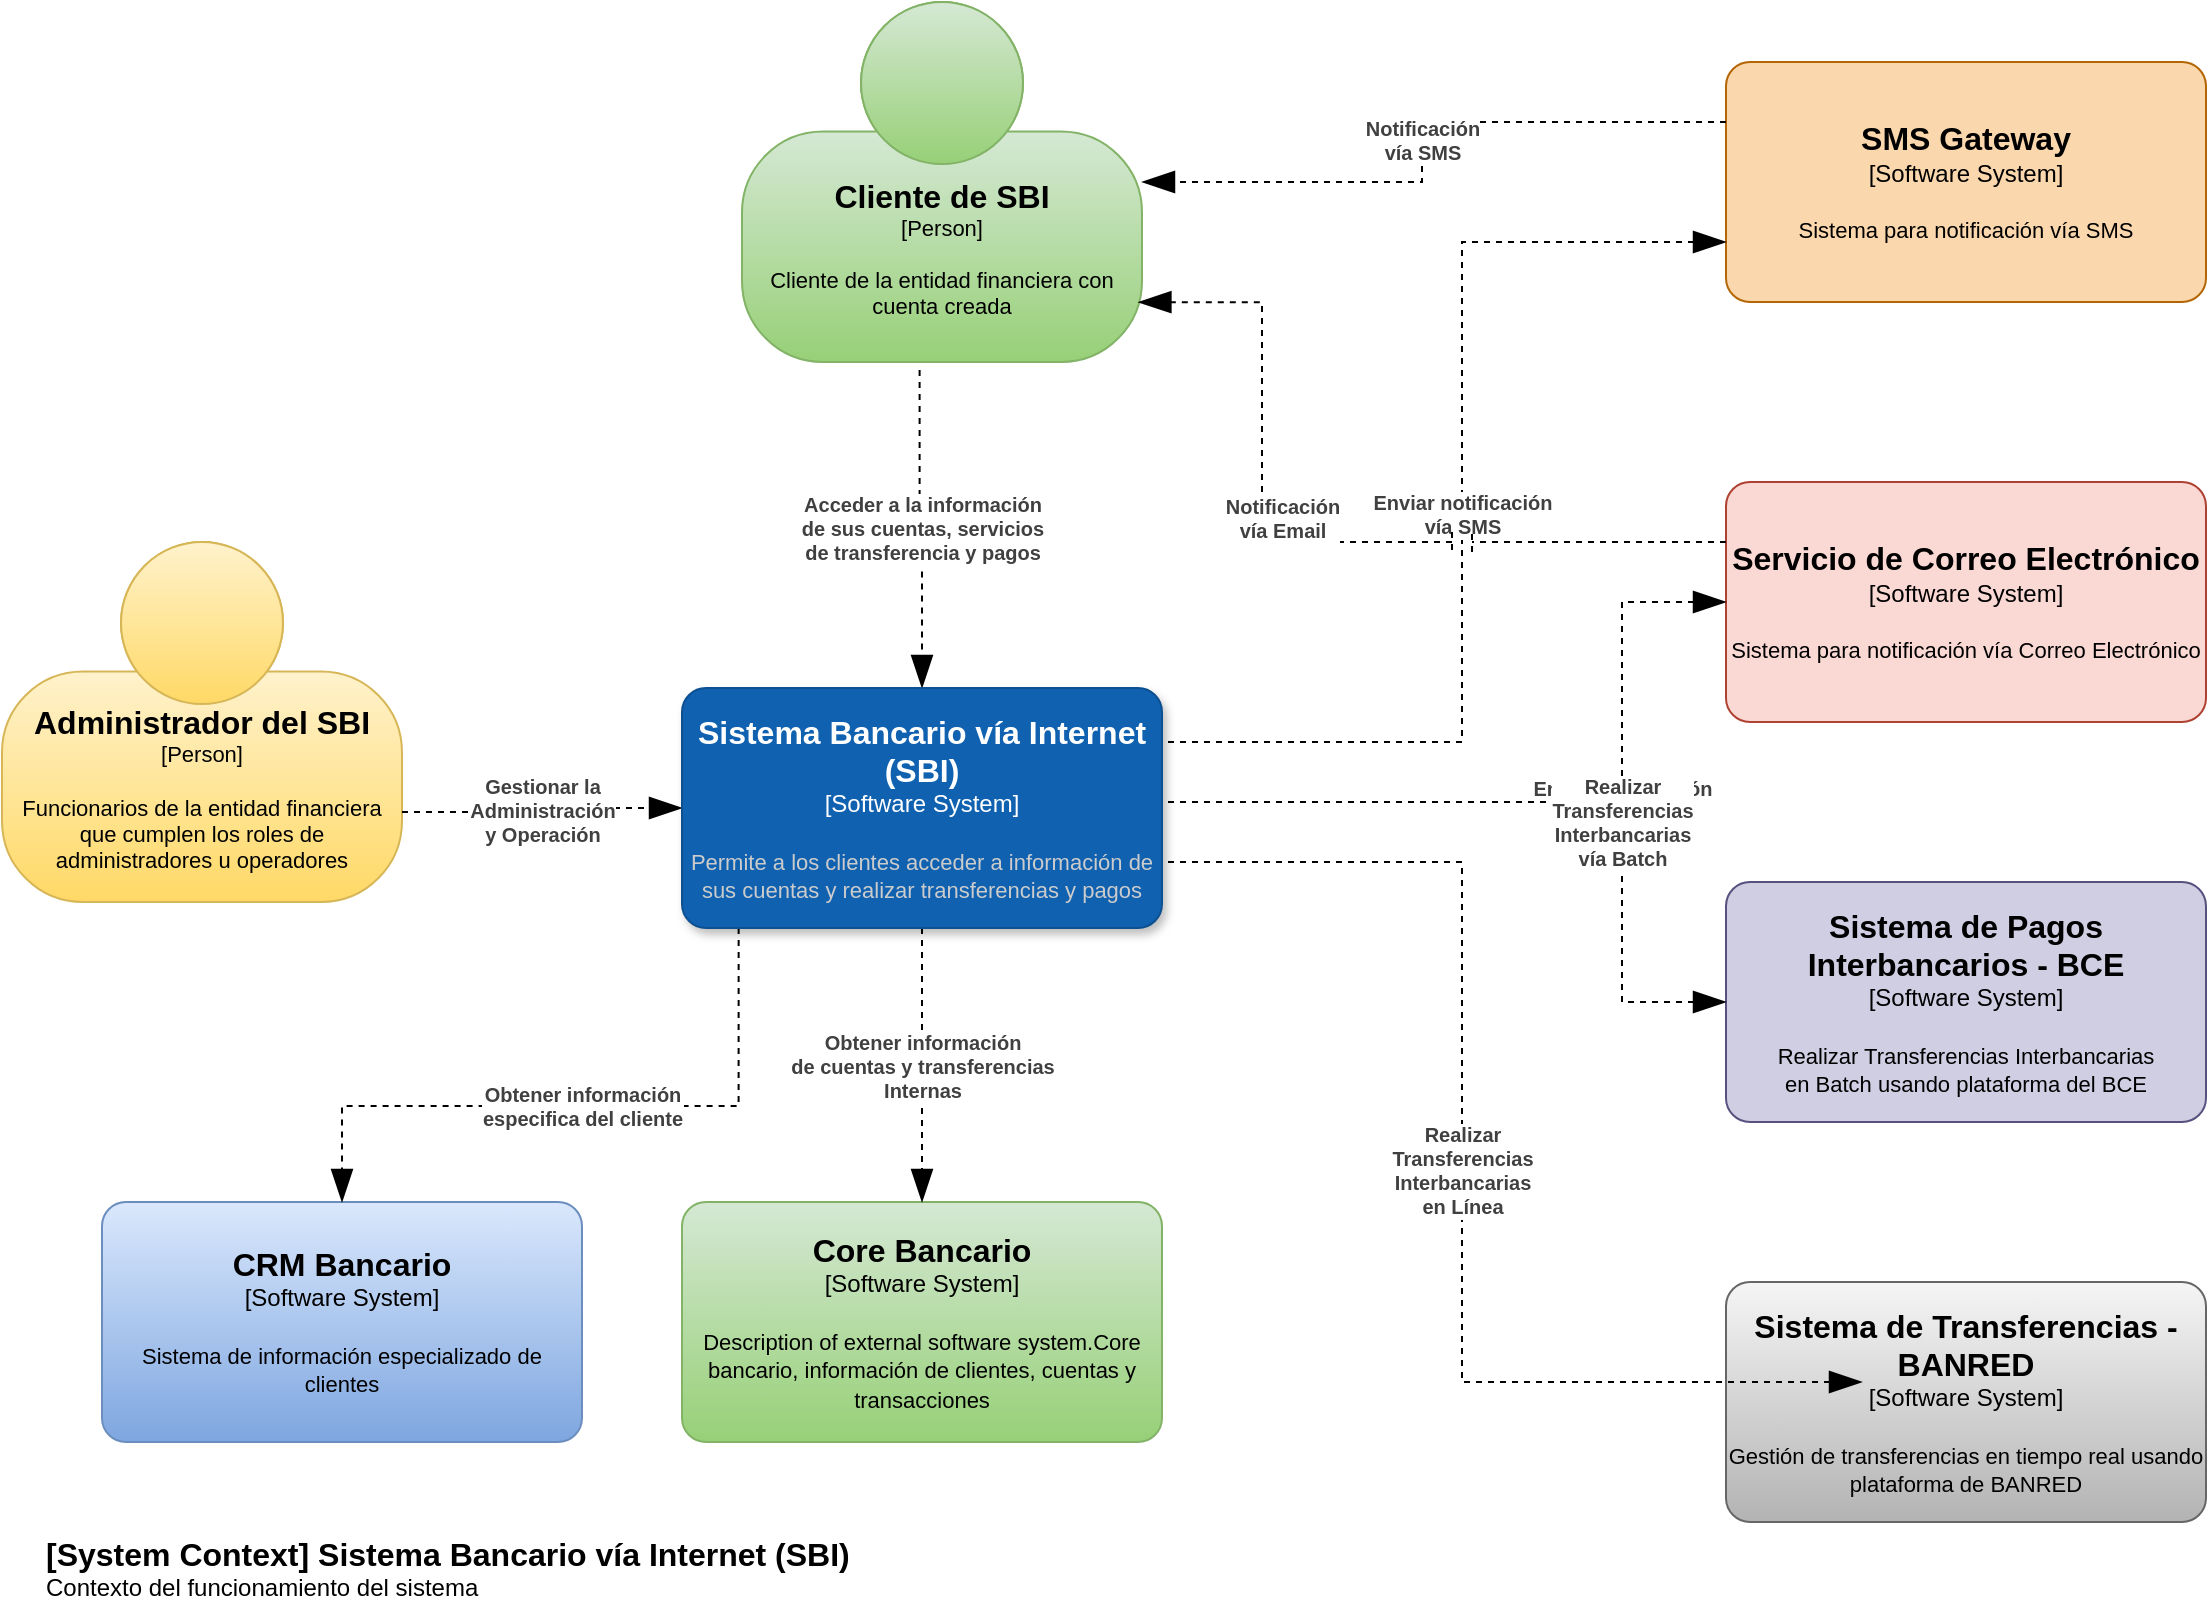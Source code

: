 <mxfile version="28.2.1">
  <diagram id="5kp69Q0G-Fm7u75-InN5" name="Página-1">
    <mxGraphModel dx="2660" dy="1002" grid="1" gridSize="10" guides="1" tooltips="1" connect="1" arrows="1" fold="1" page="1" pageScale="1" pageWidth="1169" pageHeight="827" math="0" shadow="0">
      <root>
        <mxCell id="0" />
        <mxCell id="1" parent="0" />
        <object placeholders="1" c4Name="Cliente de SBI" c4Type="Person" c4Description="Cliente de la entidad financiera con cuenta creada" label="&lt;font style=&quot;font-size: 16px&quot;&gt;&lt;b&gt;%c4Name%&lt;/b&gt;&lt;/font&gt;&lt;div&gt;[%c4Type%]&lt;/div&gt;&lt;br&gt;&lt;div&gt;&lt;font style=&quot;font-size: 11px&quot;&gt;&lt;font&gt;%c4Description%&lt;/font&gt;&lt;/font&gt;&lt;/div&gt;" id="Gt60kAXMN_H7wfqFXC4O-1">
          <mxCell style="html=1;fontSize=11;dashed=0;whiteSpace=wrap;fillColor=#d5e8d4;strokeColor=#82b366;shape=mxgraph.c4.person2;align=center;metaEdit=1;points=[[0.5,0,0],[1,0.5,0],[1,0.75,0],[0.75,1,0],[0.5,1,0],[0.25,1,0],[0,0.75,0],[0,0.5,0]];resizable=0;gradientColor=#97d077;fontColor=default;" parent="1" vertex="1">
            <mxGeometry x="404" y="10" width="200" height="180" as="geometry" />
          </mxCell>
        </object>
        <object placeholders="1" c4Name="Administrador del SBI" c4Type="Person" c4Description="Funcionarios de la entidad financiera que cumplen los roles de administradores u operadores" label="&lt;font style=&quot;font-size: 16px&quot;&gt;&lt;b&gt;%c4Name%&lt;/b&gt;&lt;/font&gt;&lt;div&gt;[%c4Type%]&lt;/div&gt;&lt;br&gt;&lt;div&gt;&lt;font style=&quot;font-size: 11px&quot;&gt;&lt;font&gt;%c4Description%&lt;/font&gt;&lt;/font&gt;&lt;/div&gt;" id="Gt60kAXMN_H7wfqFXC4O-2">
          <mxCell style="html=1;fontSize=11;dashed=0;whiteSpace=wrap;fillColor=#fff2cc;strokeColor=#d6b656;shape=mxgraph.c4.person2;align=center;metaEdit=1;points=[[0.5,0,0],[1,0.5,0],[1,0.75,0],[0.75,1,0],[0.5,1,0],[0.25,1,0],[0,0.75,0],[0,0.5,0]];resizable=0;gradientColor=#ffd966;fontColor=default;" parent="1" vertex="1">
            <mxGeometry x="34" y="280" width="200" height="180" as="geometry" />
          </mxCell>
        </object>
        <object placeholders="1" c4Name="SMS Gateway" c4Type="Software System" c4Description="Sistema para notificación vía SMS" label="&lt;font style=&quot;font-size: 16px&quot;&gt;&lt;b&gt;%c4Name%&lt;/b&gt;&lt;/font&gt;&lt;div&gt;[%c4Type%]&lt;/div&gt;&lt;br&gt;&lt;div&gt;&lt;font style=&quot;font-size: 11px&quot;&gt;&lt;font&gt;%c4Description%&lt;/font&gt;&lt;/font&gt;&lt;/div&gt;" id="Gt60kAXMN_H7wfqFXC4O-4">
          <mxCell style="rounded=1;html=1;labelBackgroundColor=none;fillColor=#fad7ac;align=center;arcSize=10;strokeColor=#b46504;metaEdit=1;resizable=0;points=[[0.25,0,0],[0.5,0,0],[0.75,0,0],[1,0.25,0],[1,0.5,0],[1,0.75,0],[0.75,1,0],[0.5,1,0],[0.25,1,0],[0,0.75,0],[0,0.5,0],[0,0.25,0]];labelBorderColor=none;textShadow=0;whiteSpace=wrap;" parent="1" vertex="1">
            <mxGeometry x="896" y="40" width="240" height="120" as="geometry" />
          </mxCell>
        </object>
        <object placeholders="1" c4Name="Servicio de Correo Electrónico" c4Type="Software System" c4Description="Sistema para notificación vía Correo Electrónico" label="&lt;font style=&quot;font-size: 16px&quot;&gt;&lt;b&gt;%c4Name%&lt;/b&gt;&lt;/font&gt;&lt;div&gt;[%c4Type%]&lt;/div&gt;&lt;br&gt;&lt;div&gt;&lt;font style=&quot;font-size: 11px&quot;&gt;&lt;font&gt;%c4Description%&lt;/font&gt;&lt;/font&gt;&lt;/div&gt;" id="Gt60kAXMN_H7wfqFXC4O-5">
          <mxCell style="rounded=1;whiteSpace=wrap;html=1;labelBackgroundColor=none;fillColor=#fad9d5;align=center;arcSize=10;strokeColor=#ae4132;metaEdit=1;resizable=0;points=[[0.25,0,0],[0.5,0,0],[0.75,0,0],[1,0.25,0],[1,0.5,0],[1,0.75,0],[0.75,1,0],[0.5,1,0],[0.25,1,0],[0,0.75,0],[0,0.5,0],[0,0.25,0]];labelBorderColor=none;textShadow=0;" parent="1" vertex="1">
            <mxGeometry x="896" y="250" width="240" height="120" as="geometry" />
          </mxCell>
        </object>
        <object placeholders="1" c4Name="Sistema de Pagos Interbancarios - BCE" c4Type="Software System" c4Description="Realizar Transferencias Interbancarias&#xa;en Batch usando plataforma del BCE" label="&lt;font style=&quot;font-size: 16px&quot;&gt;&lt;b&gt;%c4Name%&lt;/b&gt;&lt;/font&gt;&lt;div&gt;[%c4Type%]&lt;/div&gt;&lt;br&gt;&lt;div&gt;&lt;font style=&quot;font-size: 11px&quot;&gt;&lt;font&gt;%c4Description%&lt;/font&gt;&lt;/font&gt;&lt;/div&gt;" id="Gt60kAXMN_H7wfqFXC4O-6">
          <mxCell style="rounded=1;whiteSpace=wrap;html=1;labelBackgroundColor=none;fillColor=#d0cee2;align=center;arcSize=10;strokeColor=#56517e;metaEdit=1;resizable=0;points=[[0.25,0,0],[0.5,0,0],[0.75,0,0],[1,0.25,0],[1,0.5,0],[1,0.75,0],[0.75,1,0],[0.5,1,0],[0.25,1,0],[0,0.75,0],[0,0.5,0],[0,0.25,0]];fontColor=default;" parent="1" vertex="1">
            <mxGeometry x="896" y="450" width="240" height="120" as="geometry" />
          </mxCell>
        </object>
        <object placeholders="1" c4Name="CRM Bancario" c4Type="Software System" c4Description="Sistema de información especializado de clientes" label="&lt;font style=&quot;font-size: 16px&quot;&gt;&lt;b&gt;%c4Name%&lt;/b&gt;&lt;/font&gt;&lt;div&gt;[%c4Type%]&lt;/div&gt;&lt;br&gt;&lt;div&gt;&lt;font style=&quot;font-size: 11px&quot;&gt;&lt;font&gt;%c4Description%&lt;/font&gt;&lt;/font&gt;&lt;/div&gt;" id="Gt60kAXMN_H7wfqFXC4O-7">
          <mxCell style="rounded=1;whiteSpace=wrap;html=1;labelBackgroundColor=none;fillColor=#dae8fc;align=center;arcSize=10;strokeColor=#6c8ebf;metaEdit=1;resizable=0;points=[[0.25,0,0],[0.5,0,0],[0.75,0,0],[1,0.25,0],[1,0.5,0],[1,0.75,0],[0.75,1,0],[0.5,1,0],[0.25,1,0],[0,0.75,0],[0,0.5,0],[0,0.25,0]];gradientColor=#7ea6e0;fontColor=default;" parent="1" vertex="1">
            <mxGeometry x="84" y="610" width="240" height="120" as="geometry" />
          </mxCell>
        </object>
        <object placeholders="1" c4Name="Core Bancario" c4Type="Software System" c4Description="Description of external software system.Core bancario, información de clientes, cuentas y transacciones" label="&lt;font style=&quot;font-size: 16px&quot;&gt;&lt;b&gt;%c4Name%&lt;/b&gt;&lt;/font&gt;&lt;div&gt;[%c4Type%]&lt;/div&gt;&lt;br&gt;&lt;div&gt;&lt;font style=&quot;font-size: 11px&quot;&gt;&lt;font&gt;%c4Description%&lt;/font&gt;&lt;/font&gt;&lt;/div&gt;" id="Gt60kAXMN_H7wfqFXC4O-8">
          <mxCell style="rounded=1;whiteSpace=wrap;html=1;labelBackgroundColor=none;fillColor=#d5e8d4;align=center;arcSize=10;strokeColor=#82b366;metaEdit=1;resizable=0;points=[[0.25,0,0],[0.5,0,0],[0.75,0,0],[1,0.25,0],[1,0.5,0],[1,0.75,0],[0.75,1,0],[0.5,1,0],[0.25,1,0],[0,0.75,0],[0,0.5,0],[0,0.25,0]];gradientColor=#97d077;fontColor=default;" parent="1" vertex="1">
            <mxGeometry x="374" y="610" width="240" height="120" as="geometry" />
          </mxCell>
        </object>
        <object placeholders="1" c4Name="Sistema de Transferencias - BANRED" c4Type="Software System" c4Description="Gestión de transferencias en tiempo real usando plataforma de BANRED" label="&lt;font style=&quot;font-size: 16px&quot;&gt;&lt;b&gt;%c4Name%&lt;/b&gt;&lt;/font&gt;&lt;div&gt;[%c4Type%]&lt;/div&gt;&lt;br&gt;&lt;div&gt;&lt;font style=&quot;font-size: 11px&quot;&gt;&lt;font&gt;%c4Description%&lt;/font&gt;&lt;/font&gt;&lt;/div&gt;" id="Gt60kAXMN_H7wfqFXC4O-9">
          <mxCell style="rounded=1;whiteSpace=wrap;html=1;labelBackgroundColor=none;fillColor=#f5f5f5;align=center;arcSize=10;strokeColor=#666666;metaEdit=1;resizable=0;points=[[0.25,0,0],[0.5,0,0],[0.75,0,0],[1,0.25,0],[1,0.5,0],[1,0.75,0],[0.75,1,0],[0.5,1,0],[0.25,1,0],[0,0.75,0],[0,0.5,0],[0,0.25,0]];gradientColor=#b3b3b3;fontColor=default;" parent="1" vertex="1">
            <mxGeometry x="896" y="650" width="240" height="120" as="geometry" />
          </mxCell>
        </object>
        <object placeholders="1" c4Type="Relationship" c4Description="Acceder a la información &#xa;de sus cuentas, servicios &#xa;de transferencia y pagos" label="&lt;div style=&quot;text-align: left&quot;&gt;&lt;div style=&quot;text-align: center&quot;&gt;&lt;b&gt;%c4Description%&lt;/b&gt;&lt;/div&gt;" id="Gt60kAXMN_H7wfqFXC4O-12">
          <mxCell style="endArrow=blockThin;html=1;fontSize=10;fontColor=#404040;strokeWidth=1;endFill=1;strokeColor=light-dark(#000000,#7D7D7D);elbow=vertical;metaEdit=1;endSize=14;startSize=14;jumpStyle=line;jumpSize=10;rounded=0;edgeStyle=orthogonalEdgeStyle;exitX=0.444;exitY=1.022;exitDx=0;exitDy=0;exitPerimeter=0;curved=0;dashed=1;" parent="1" source="Gt60kAXMN_H7wfqFXC4O-1" target="Gt60kAXMN_H7wfqFXC4O-3" edge="1">
            <mxGeometry width="240" relative="1" as="geometry">
              <mxPoint x="324" y="240" as="sourcePoint" />
              <mxPoint x="564" y="240" as="targetPoint" />
            </mxGeometry>
          </mxCell>
        </object>
        <object placeholders="1" c4Type="Relationship" c4Description="Enviar notificación&#xa;vía SMS" label="&lt;div style=&quot;text-align: left&quot;&gt;&lt;div style=&quot;text-align: center&quot;&gt;&lt;b&gt;%c4Description%&lt;/b&gt;&lt;/div&gt;" id="Gt60kAXMN_H7wfqFXC4O-13">
          <mxCell style="endArrow=blockThin;html=1;fontSize=10;fontColor=#404040;strokeWidth=1;endFill=1;strokeColor=light-dark(#000000,#7D7D7D);elbow=vertical;metaEdit=1;endSize=14;startSize=14;jumpStyle=line;jumpSize=10;rounded=0;edgeStyle=orthogonalEdgeStyle;entryX=0;entryY=0.75;entryDx=0;entryDy=0;entryPerimeter=0;exitX=1;exitY=0.25;exitDx=0;exitDy=0;exitPerimeter=0;dashed=1;align=center;verticalAlign=middle;fontFamily=Helvetica;labelBackgroundColor=default;curved=0;" parent="1" source="Gt60kAXMN_H7wfqFXC4O-3" target="Gt60kAXMN_H7wfqFXC4O-4" edge="1">
            <mxGeometry width="240" relative="1" as="geometry">
              <mxPoint x="664" y="330" as="sourcePoint" />
              <mxPoint x="1154" y="-10" as="targetPoint" />
              <Array as="points">
                <mxPoint x="764" y="380" />
                <mxPoint x="764" y="130" />
              </Array>
            </mxGeometry>
          </mxCell>
        </object>
        <object placeholders="1" c4Type="Relationship" c4Description="Enviar notificación&#xa;vía Email" label="&lt;div style=&quot;text-align: left&quot;&gt;&lt;div style=&quot;text-align: center&quot;&gt;&lt;b&gt;%c4Description%&lt;/b&gt;&lt;/div&gt;" id="Gt60kAXMN_H7wfqFXC4O-14">
          <mxCell style="endArrow=blockThin;html=1;fontSize=10;fontColor=#404040;strokeWidth=1;endFill=1;strokeColor=light-dark(#000000,#7D7D7D);elbow=vertical;metaEdit=1;endSize=14;startSize=14;jumpStyle=line;jumpSize=10;rounded=0;edgeStyle=orthogonalEdgeStyle;entryX=0;entryY=0.5;entryDx=0;entryDy=0;entryPerimeter=0;exitX=1;exitY=0.5;exitDx=0;exitDy=0;exitPerimeter=0;dashed=1;align=center;verticalAlign=middle;fontFamily=Helvetica;labelBackgroundColor=default;curved=0;" parent="1" source="Gt60kAXMN_H7wfqFXC4O-3" target="Gt60kAXMN_H7wfqFXC4O-5" edge="1">
            <mxGeometry x="0.217" width="240" relative="1" as="geometry">
              <mxPoint x="484" y="440" as="sourcePoint" />
              <mxPoint x="724" y="440" as="targetPoint" />
              <Array as="points">
                <mxPoint x="844" y="410" />
                <mxPoint x="844" y="310" />
              </Array>
              <mxPoint as="offset" />
            </mxGeometry>
          </mxCell>
        </object>
        <mxCell id="Gt60kAXMN_H7wfqFXC4O-15" value="" style="edgeLabel;html=1;align=center;verticalAlign=middle;resizable=0;points=[];rounded=0;dashed=1;strokeColor=light-dark(#000000,#7D7D7D);strokeWidth=1;fontFamily=Helvetica;fontSize=10;fontColor=#404040;labelBackgroundColor=default;" parent="Gt60kAXMN_H7wfqFXC4O-14" vertex="1" connectable="0">
          <mxGeometry x="0.409" y="2" relative="1" as="geometry">
            <mxPoint as="offset" />
          </mxGeometry>
        </mxCell>
        <object placeholders="1" c4Type="Relationship" c4Description="Realizar&#xa;Transferencias &#xa;Interbancarias&#xa;vía Batch" label="&lt;div style=&quot;text-align: left&quot;&gt;&lt;div style=&quot;text-align: center&quot;&gt;&lt;b&gt;%c4Description%&lt;/b&gt;&lt;/div&gt;" id="Gt60kAXMN_H7wfqFXC4O-16">
          <mxCell style="endArrow=blockThin;html=1;fontSize=10;fontColor=#404040;strokeWidth=1;endFill=1;strokeColor=light-dark(#000000,#7D7D7D);elbow=vertical;metaEdit=1;endSize=14;startSize=14;jumpStyle=line;jumpSize=10;rounded=0;edgeStyle=orthogonalEdgeStyle;exitX=1;exitY=0.5;exitDx=0;exitDy=0;exitPerimeter=0;entryX=0;entryY=0.5;entryDx=0;entryDy=0;entryPerimeter=0;dashed=1;align=center;verticalAlign=middle;fontFamily=Helvetica;labelBackgroundColor=default;curved=0;" parent="1" source="Gt60kAXMN_H7wfqFXC4O-3" target="Gt60kAXMN_H7wfqFXC4O-6" edge="1">
            <mxGeometry x="0.261" width="240" relative="1" as="geometry">
              <mxPoint x="484" y="560" as="sourcePoint" />
              <mxPoint x="724" y="560" as="targetPoint" />
              <Array as="points">
                <mxPoint x="844" y="410" />
                <mxPoint x="844" y="510" />
              </Array>
              <mxPoint as="offset" />
            </mxGeometry>
          </mxCell>
        </object>
        <object placeholders="1" c4Type="Relationship" c4Description="Realizar&#xa;Transferencias &#xa;Interbancarias &#xa;en Línea" label="&lt;div style=&quot;text-align: left&quot;&gt;&lt;div style=&quot;text-align: center&quot;&gt;&lt;b&gt;%c4Description%&lt;/b&gt;&lt;/div&gt;" id="Gt60kAXMN_H7wfqFXC4O-17">
          <mxCell style="endArrow=blockThin;html=1;fontSize=10;fontColor=#404040;strokeWidth=1;endFill=1;strokeColor=light-dark(#000000,#7D7D7D);elbow=vertical;metaEdit=1;endSize=14;startSize=14;jumpStyle=line;jumpSize=10;rounded=0;edgeStyle=orthogonalEdgeStyle;exitX=1;exitY=0.75;exitDx=0;exitDy=0;exitPerimeter=0;dashed=1;align=center;verticalAlign=middle;fontFamily=Helvetica;labelBackgroundColor=default;curved=0;" parent="1" source="Gt60kAXMN_H7wfqFXC4O-3" edge="1">
            <mxGeometry width="240" relative="1" as="geometry">
              <mxPoint x="484" y="560" as="sourcePoint" />
              <mxPoint x="964" y="700" as="targetPoint" />
              <Array as="points">
                <mxPoint x="764" y="440" />
                <mxPoint x="764" y="700" />
              </Array>
            </mxGeometry>
          </mxCell>
        </object>
        <object placeholders="1" c4Type="Relationship" c4Description="Notificación&#xa;vía SMS" label="&lt;div style=&quot;text-align: left&quot;&gt;&lt;div style=&quot;text-align: center&quot;&gt;&lt;b&gt;%c4Description%&lt;/b&gt;&lt;/div&gt;" id="Gt60kAXMN_H7wfqFXC4O-18">
          <mxCell style="endArrow=blockThin;html=1;fontSize=10;fontColor=#404040;strokeWidth=1;endFill=1;strokeColor=light-dark(#000000,#7D7D7D);elbow=vertical;metaEdit=1;endSize=14;startSize=14;jumpStyle=line;jumpSize=10;rounded=0;edgeStyle=orthogonalEdgeStyle;exitX=0;exitY=0.25;exitDx=0;exitDy=0;exitPerimeter=0;entryX=1;entryY=0.5;entryDx=0;entryDy=0;entryPerimeter=0;dashed=1;align=center;verticalAlign=middle;fontFamily=Helvetica;labelBackgroundColor=default;curved=0;" parent="1" source="Gt60kAXMN_H7wfqFXC4O-4" target="Gt60kAXMN_H7wfqFXC4O-1" edge="1">
            <mxGeometry width="240" relative="1" as="geometry">
              <mxPoint x="714" y="90" as="sourcePoint" />
              <mxPoint x="624" y="180" as="targetPoint" />
              <Array as="points">
                <mxPoint x="744" y="70" />
                <mxPoint x="744" y="100" />
              </Array>
            </mxGeometry>
          </mxCell>
        </object>
        <object placeholders="1" c4Type="Relationship" c4Description="Notificación &#xa;vía Email" label="&lt;div style=&quot;text-align: left&quot;&gt;&lt;div style=&quot;text-align: center&quot;&gt;&lt;b&gt;%c4Description%&lt;/b&gt;&lt;/div&gt;" id="Gt60kAXMN_H7wfqFXC4O-19">
          <mxCell style="endArrow=blockThin;html=1;fontSize=10;fontColor=#404040;strokeWidth=1;endFill=1;strokeColor=light-dark(#000000,#7D7D7D);elbow=vertical;metaEdit=1;endSize=14;startSize=14;jumpStyle=line;jumpSize=10;rounded=0;edgeStyle=orthogonalEdgeStyle;exitX=0;exitY=0.25;exitDx=0;exitDy=0;exitPerimeter=0;entryX=0.991;entryY=0.834;entryDx=0;entryDy=0;entryPerimeter=0;dashed=1;align=center;verticalAlign=middle;fontFamily=Helvetica;labelBackgroundColor=default;curved=0;" parent="1" source="Gt60kAXMN_H7wfqFXC4O-5" target="Gt60kAXMN_H7wfqFXC4O-1" edge="1">
            <mxGeometry x="0.18" y="-10" width="240" relative="1" as="geometry">
              <mxPoint x="694" y="170" as="sourcePoint" />
              <mxPoint x="644" y="80" as="targetPoint" />
              <Array as="points">
                <mxPoint x="664" y="280" />
                <mxPoint x="664" y="160" />
              </Array>
              <mxPoint as="offset" />
            </mxGeometry>
          </mxCell>
        </object>
        <object placeholders="1" c4Type="Relationship" c4Description="Obtener información &#xa;de cuentas y transferencias&#xa;Internas" label="&lt;div style=&quot;text-align: left&quot;&gt;&lt;div style=&quot;text-align: center&quot;&gt;&lt;b&gt;%c4Description%&lt;/b&gt;&lt;/div&gt;" id="Gt60kAXMN_H7wfqFXC4O-20">
          <mxCell style="endArrow=blockThin;html=1;fontSize=10;fontColor=#404040;strokeWidth=1;endFill=1;strokeColor=light-dark(#000000,#7D7D7D);elbow=vertical;metaEdit=1;endSize=14;startSize=14;jumpStyle=line;jumpSize=10;rounded=0;edgeStyle=orthogonalEdgeStyle;exitX=0.5;exitY=1;exitDx=0;exitDy=0;exitPerimeter=0;entryX=0.5;entryY=0;entryDx=0;entryDy=0;entryPerimeter=0;dashed=1;align=center;verticalAlign=middle;fontFamily=Helvetica;labelBackgroundColor=default;curved=0;" parent="1" source="Gt60kAXMN_H7wfqFXC4O-3" target="Gt60kAXMN_H7wfqFXC4O-8" edge="1">
            <mxGeometry width="240" relative="1" as="geometry">
              <mxPoint x="484" y="520" as="sourcePoint" />
              <mxPoint x="614" y="600" as="targetPoint" />
            </mxGeometry>
          </mxCell>
        </object>
        <object placeholders="1" c4Type="Relationship" c4Description="Obtener información&#xa;especifica del cliente" label="&lt;div style=&quot;text-align: left&quot;&gt;&lt;div style=&quot;text-align: center&quot;&gt;&lt;b&gt;%c4Description%&lt;/b&gt;&lt;/div&gt;" id="Gt60kAXMN_H7wfqFXC4O-21">
          <mxCell style="endArrow=blockThin;html=1;fontSize=10;fontColor=#404040;strokeWidth=1;endFill=1;strokeColor=light-dark(#000000,#7D7D7D);elbow=vertical;metaEdit=1;endSize=14;startSize=14;jumpStyle=line;jumpSize=10;rounded=0;edgeStyle=orthogonalEdgeStyle;entryX=0.5;entryY=0;entryDx=0;entryDy=0;entryPerimeter=0;exitX=0.118;exitY=1;exitDx=0;exitDy=0;exitPerimeter=0;dashed=1;align=center;verticalAlign=middle;fontFamily=Helvetica;labelBackgroundColor=default;curved=0;" parent="1" source="Gt60kAXMN_H7wfqFXC4O-3" target="Gt60kAXMN_H7wfqFXC4O-7" edge="1">
            <mxGeometry x="-0.003" width="240" relative="1" as="geometry">
              <mxPoint x="334" y="500" as="sourcePoint" />
              <mxPoint x="434" y="490" as="targetPoint" />
              <Array as="points">
                <mxPoint x="402" y="562" />
                <mxPoint x="204" y="562" />
              </Array>
              <mxPoint as="offset" />
            </mxGeometry>
          </mxCell>
        </object>
        <object placeholders="1" c4Type="Relationship" c4Description="Gestionar la &#xa;Administración&#xa;y Operación" label="&lt;div style=&quot;text-align: left&quot;&gt;&lt;div style=&quot;text-align: center&quot;&gt;&lt;b&gt;%c4Description%&lt;/b&gt;&lt;/div&gt;" id="Gt60kAXMN_H7wfqFXC4O-22">
          <mxCell style="endArrow=blockThin;html=1;fontSize=10;fontColor=#404040;strokeWidth=1;endFill=1;strokeColor=light-dark(#000000,#7D7D7D);elbow=vertical;metaEdit=1;endSize=14;startSize=14;jumpStyle=line;jumpSize=10;rounded=0;edgeStyle=orthogonalEdgeStyle;exitX=1;exitY=0.75;exitDx=0;exitDy=0;exitPerimeter=0;entryX=0;entryY=0.5;entryDx=0;entryDy=0;entryPerimeter=0;dashed=1;align=center;verticalAlign=middle;fontFamily=Helvetica;labelBackgroundColor=default;curved=0;" parent="1" source="Gt60kAXMN_H7wfqFXC4O-2" target="Gt60kAXMN_H7wfqFXC4O-3" edge="1">
            <mxGeometry width="240" relative="1" as="geometry">
              <mxPoint x="194" y="490" as="sourcePoint" />
              <mxPoint x="434" y="490" as="targetPoint" />
            </mxGeometry>
          </mxCell>
        </object>
        <object placeholders="1" c4Name="[System Context] Sistema Bancario vía Internet (SBI)" c4Type="ContainerScopeBoundary" c4Description="Contexto del funcionamiento del sistema " label="&lt;font style=&quot;font-size: 16px&quot;&gt;&lt;b&gt;&lt;div style=&quot;text-align: left&quot;&gt;%c4Name%&lt;/div&gt;&lt;/b&gt;&lt;/font&gt;&lt;div style=&quot;text-align: left&quot;&gt;%c4Description%&lt;/div&gt;" id="Gt60kAXMN_H7wfqFXC4O-26">
          <mxCell style="text;html=1;strokeColor=none;fillColor=none;align=left;verticalAlign=top;whiteSpace=wrap;rounded=0;metaEdit=1;allowArrows=0;resizable=1;rotatable=0;connectable=0;recursiveResize=0;expand=0;pointerEvents=0;points=[[0.25,0,0],[0.5,0,0],[0.75,0,0],[1,0.25,0],[1,0.5,0],[1,0.75,0],[0.75,1,0],[0.5,1,0],[0.25,1,0],[0,0.75,0],[0,0.5,0],[0,0.25,0]];" parent="1" vertex="1">
            <mxGeometry x="54" y="770" width="480" height="40" as="geometry" />
          </mxCell>
        </object>
        <object placeholders="1" c4Name="Sistema Bancario vía Internet (SBI)" c4Type="Software System" c4Description="Permite a los clientes acceder a información de sus cuentas y realizar transferencias y pagos" label="&lt;font style=&quot;font-size: 16px&quot;&gt;&lt;b&gt;%c4Name%&lt;/b&gt;&lt;/font&gt;&lt;div&gt;[%c4Type%]&lt;/div&gt;&lt;br&gt;&lt;div&gt;&lt;font style=&quot;font-size: 11px&quot;&gt;&lt;font color=&quot;#cccccc&quot;&gt;%c4Description%&lt;/font&gt;&lt;/div&gt;" id="Gt60kAXMN_H7wfqFXC4O-3">
          <mxCell style="rounded=1;whiteSpace=wrap;html=1;labelBackgroundColor=none;fillColor=#1061B0;fontColor=#ffffff;align=center;arcSize=10;strokeColor=#0D5091;metaEdit=1;resizable=0;points=[[0.25,0,0],[0.5,0,0],[0.75,0,0],[1,0.25,0],[1,0.5,0],[1,0.75,0],[0.75,1,0],[0.5,1,0],[0.25,1,0],[0,0.75,0],[0,0.5,0],[0,0.25,0]];shadow=1;" parent="1" vertex="1">
            <mxGeometry x="374" y="353" width="240" height="120" as="geometry" />
          </mxCell>
        </object>
      </root>
    </mxGraphModel>
  </diagram>
</mxfile>
